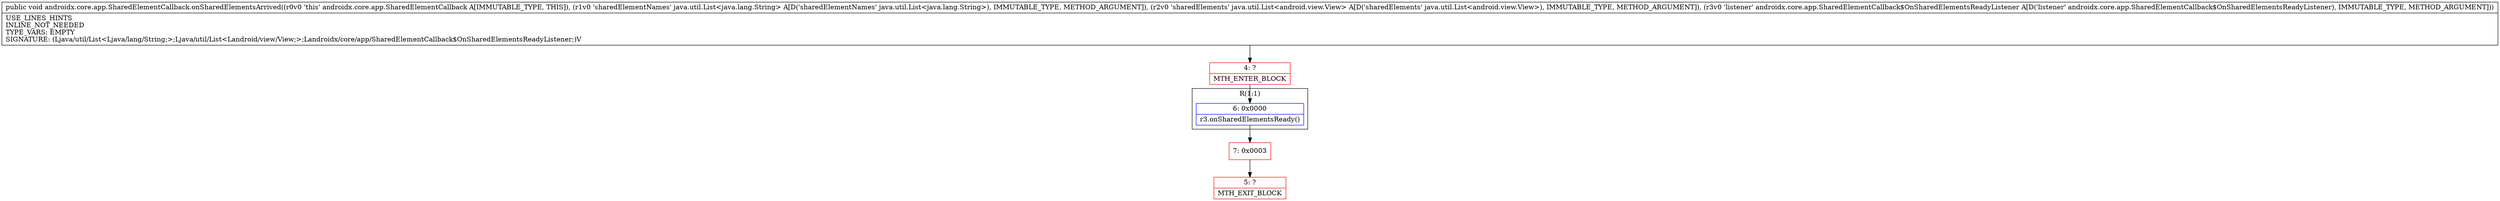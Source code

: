 digraph "CFG forandroidx.core.app.SharedElementCallback.onSharedElementsArrived(Ljava\/util\/List;Ljava\/util\/List;Landroidx\/core\/app\/SharedElementCallback$OnSharedElementsReadyListener;)V" {
subgraph cluster_Region_2077378463 {
label = "R(1:1)";
node [shape=record,color=blue];
Node_6 [shape=record,label="{6\:\ 0x0000|r3.onSharedElementsReady()\l}"];
}
Node_4 [shape=record,color=red,label="{4\:\ ?|MTH_ENTER_BLOCK\l}"];
Node_7 [shape=record,color=red,label="{7\:\ 0x0003}"];
Node_5 [shape=record,color=red,label="{5\:\ ?|MTH_EXIT_BLOCK\l}"];
MethodNode[shape=record,label="{public void androidx.core.app.SharedElementCallback.onSharedElementsArrived((r0v0 'this' androidx.core.app.SharedElementCallback A[IMMUTABLE_TYPE, THIS]), (r1v0 'sharedElementNames' java.util.List\<java.lang.String\> A[D('sharedElementNames' java.util.List\<java.lang.String\>), IMMUTABLE_TYPE, METHOD_ARGUMENT]), (r2v0 'sharedElements' java.util.List\<android.view.View\> A[D('sharedElements' java.util.List\<android.view.View\>), IMMUTABLE_TYPE, METHOD_ARGUMENT]), (r3v0 'listener' androidx.core.app.SharedElementCallback$OnSharedElementsReadyListener A[D('listener' androidx.core.app.SharedElementCallback$OnSharedElementsReadyListener), IMMUTABLE_TYPE, METHOD_ARGUMENT]))  | USE_LINES_HINTS\lINLINE_NOT_NEEDED\lTYPE_VARS: EMPTY\lSIGNATURE: (Ljava\/util\/List\<Ljava\/lang\/String;\>;Ljava\/util\/List\<Landroid\/view\/View;\>;Landroidx\/core\/app\/SharedElementCallback$OnSharedElementsReadyListener;)V\l}"];
MethodNode -> Node_4;Node_6 -> Node_7;
Node_4 -> Node_6;
Node_7 -> Node_5;
}


